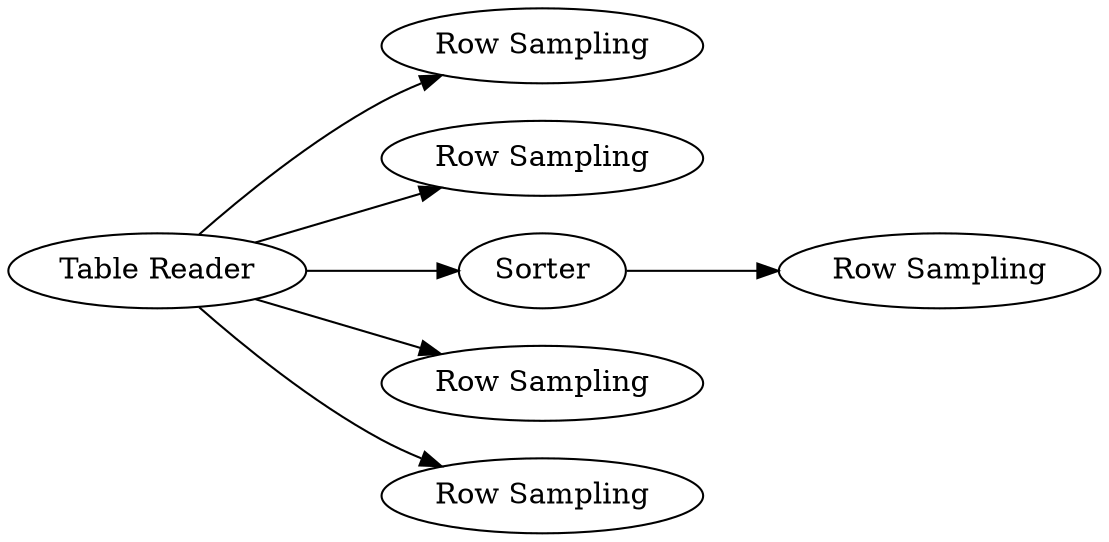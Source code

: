 digraph {
	4 [label="Row Sampling"]
	5 [label="Row Sampling"]
	6 [label="Row Sampling"]
	7 [label=Sorter]
	8 [label="Row Sampling"]
	9 [label="Row Sampling"]
	10 [label="Table Reader"]
	7 -> 6
	10 -> 8
	10 -> 9
	10 -> 7
	10 -> 4
	10 -> 5
	rankdir=LR
}
